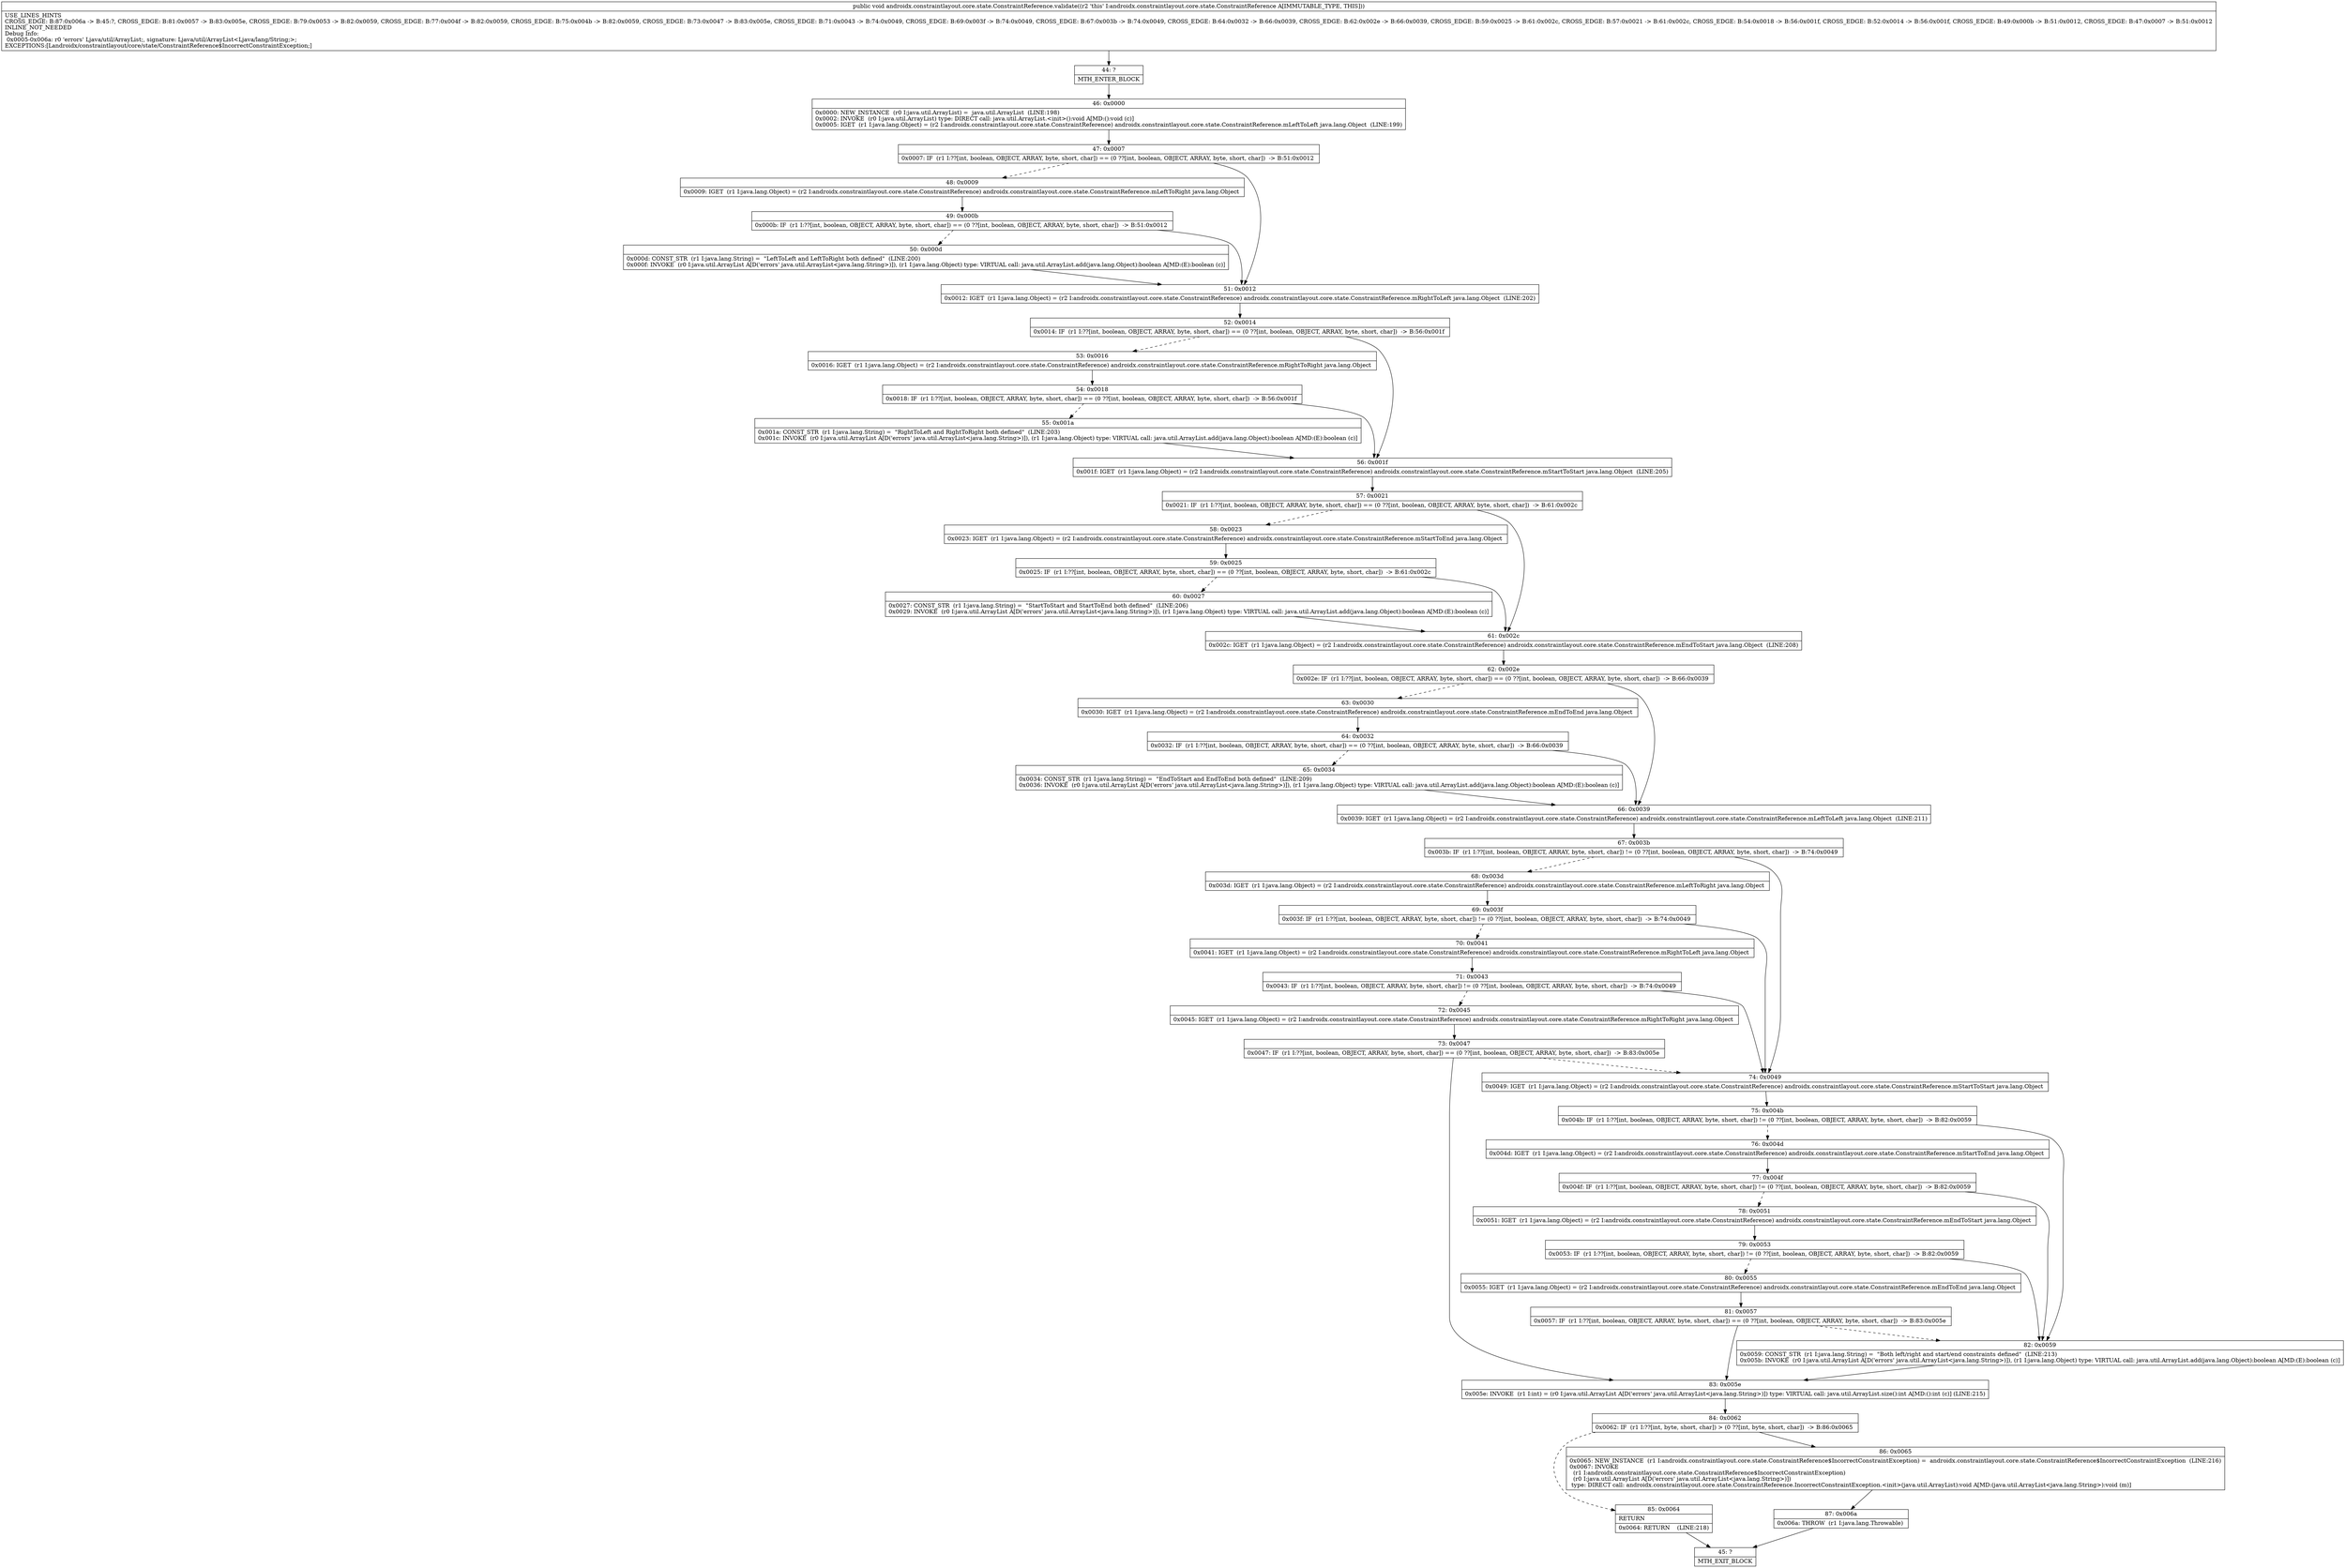 digraph "CFG forandroidx.constraintlayout.core.state.ConstraintReference.validate()V" {
Node_44 [shape=record,label="{44\:\ ?|MTH_ENTER_BLOCK\l}"];
Node_46 [shape=record,label="{46\:\ 0x0000|0x0000: NEW_INSTANCE  (r0 I:java.util.ArrayList) =  java.util.ArrayList  (LINE:198)\l0x0002: INVOKE  (r0 I:java.util.ArrayList) type: DIRECT call: java.util.ArrayList.\<init\>():void A[MD:():void (c)]\l0x0005: IGET  (r1 I:java.lang.Object) = (r2 I:androidx.constraintlayout.core.state.ConstraintReference) androidx.constraintlayout.core.state.ConstraintReference.mLeftToLeft java.lang.Object  (LINE:199)\l}"];
Node_47 [shape=record,label="{47\:\ 0x0007|0x0007: IF  (r1 I:??[int, boolean, OBJECT, ARRAY, byte, short, char]) == (0 ??[int, boolean, OBJECT, ARRAY, byte, short, char])  \-\> B:51:0x0012 \l}"];
Node_48 [shape=record,label="{48\:\ 0x0009|0x0009: IGET  (r1 I:java.lang.Object) = (r2 I:androidx.constraintlayout.core.state.ConstraintReference) androidx.constraintlayout.core.state.ConstraintReference.mLeftToRight java.lang.Object \l}"];
Node_49 [shape=record,label="{49\:\ 0x000b|0x000b: IF  (r1 I:??[int, boolean, OBJECT, ARRAY, byte, short, char]) == (0 ??[int, boolean, OBJECT, ARRAY, byte, short, char])  \-\> B:51:0x0012 \l}"];
Node_50 [shape=record,label="{50\:\ 0x000d|0x000d: CONST_STR  (r1 I:java.lang.String) =  \"LeftToLeft and LeftToRight both defined\"  (LINE:200)\l0x000f: INVOKE  (r0 I:java.util.ArrayList A[D('errors' java.util.ArrayList\<java.lang.String\>)]), (r1 I:java.lang.Object) type: VIRTUAL call: java.util.ArrayList.add(java.lang.Object):boolean A[MD:(E):boolean (c)]\l}"];
Node_51 [shape=record,label="{51\:\ 0x0012|0x0012: IGET  (r1 I:java.lang.Object) = (r2 I:androidx.constraintlayout.core.state.ConstraintReference) androidx.constraintlayout.core.state.ConstraintReference.mRightToLeft java.lang.Object  (LINE:202)\l}"];
Node_52 [shape=record,label="{52\:\ 0x0014|0x0014: IF  (r1 I:??[int, boolean, OBJECT, ARRAY, byte, short, char]) == (0 ??[int, boolean, OBJECT, ARRAY, byte, short, char])  \-\> B:56:0x001f \l}"];
Node_53 [shape=record,label="{53\:\ 0x0016|0x0016: IGET  (r1 I:java.lang.Object) = (r2 I:androidx.constraintlayout.core.state.ConstraintReference) androidx.constraintlayout.core.state.ConstraintReference.mRightToRight java.lang.Object \l}"];
Node_54 [shape=record,label="{54\:\ 0x0018|0x0018: IF  (r1 I:??[int, boolean, OBJECT, ARRAY, byte, short, char]) == (0 ??[int, boolean, OBJECT, ARRAY, byte, short, char])  \-\> B:56:0x001f \l}"];
Node_55 [shape=record,label="{55\:\ 0x001a|0x001a: CONST_STR  (r1 I:java.lang.String) =  \"RightToLeft and RightToRight both defined\"  (LINE:203)\l0x001c: INVOKE  (r0 I:java.util.ArrayList A[D('errors' java.util.ArrayList\<java.lang.String\>)]), (r1 I:java.lang.Object) type: VIRTUAL call: java.util.ArrayList.add(java.lang.Object):boolean A[MD:(E):boolean (c)]\l}"];
Node_56 [shape=record,label="{56\:\ 0x001f|0x001f: IGET  (r1 I:java.lang.Object) = (r2 I:androidx.constraintlayout.core.state.ConstraintReference) androidx.constraintlayout.core.state.ConstraintReference.mStartToStart java.lang.Object  (LINE:205)\l}"];
Node_57 [shape=record,label="{57\:\ 0x0021|0x0021: IF  (r1 I:??[int, boolean, OBJECT, ARRAY, byte, short, char]) == (0 ??[int, boolean, OBJECT, ARRAY, byte, short, char])  \-\> B:61:0x002c \l}"];
Node_58 [shape=record,label="{58\:\ 0x0023|0x0023: IGET  (r1 I:java.lang.Object) = (r2 I:androidx.constraintlayout.core.state.ConstraintReference) androidx.constraintlayout.core.state.ConstraintReference.mStartToEnd java.lang.Object \l}"];
Node_59 [shape=record,label="{59\:\ 0x0025|0x0025: IF  (r1 I:??[int, boolean, OBJECT, ARRAY, byte, short, char]) == (0 ??[int, boolean, OBJECT, ARRAY, byte, short, char])  \-\> B:61:0x002c \l}"];
Node_60 [shape=record,label="{60\:\ 0x0027|0x0027: CONST_STR  (r1 I:java.lang.String) =  \"StartToStart and StartToEnd both defined\"  (LINE:206)\l0x0029: INVOKE  (r0 I:java.util.ArrayList A[D('errors' java.util.ArrayList\<java.lang.String\>)]), (r1 I:java.lang.Object) type: VIRTUAL call: java.util.ArrayList.add(java.lang.Object):boolean A[MD:(E):boolean (c)]\l}"];
Node_61 [shape=record,label="{61\:\ 0x002c|0x002c: IGET  (r1 I:java.lang.Object) = (r2 I:androidx.constraintlayout.core.state.ConstraintReference) androidx.constraintlayout.core.state.ConstraintReference.mEndToStart java.lang.Object  (LINE:208)\l}"];
Node_62 [shape=record,label="{62\:\ 0x002e|0x002e: IF  (r1 I:??[int, boolean, OBJECT, ARRAY, byte, short, char]) == (0 ??[int, boolean, OBJECT, ARRAY, byte, short, char])  \-\> B:66:0x0039 \l}"];
Node_63 [shape=record,label="{63\:\ 0x0030|0x0030: IGET  (r1 I:java.lang.Object) = (r2 I:androidx.constraintlayout.core.state.ConstraintReference) androidx.constraintlayout.core.state.ConstraintReference.mEndToEnd java.lang.Object \l}"];
Node_64 [shape=record,label="{64\:\ 0x0032|0x0032: IF  (r1 I:??[int, boolean, OBJECT, ARRAY, byte, short, char]) == (0 ??[int, boolean, OBJECT, ARRAY, byte, short, char])  \-\> B:66:0x0039 \l}"];
Node_65 [shape=record,label="{65\:\ 0x0034|0x0034: CONST_STR  (r1 I:java.lang.String) =  \"EndToStart and EndToEnd both defined\"  (LINE:209)\l0x0036: INVOKE  (r0 I:java.util.ArrayList A[D('errors' java.util.ArrayList\<java.lang.String\>)]), (r1 I:java.lang.Object) type: VIRTUAL call: java.util.ArrayList.add(java.lang.Object):boolean A[MD:(E):boolean (c)]\l}"];
Node_66 [shape=record,label="{66\:\ 0x0039|0x0039: IGET  (r1 I:java.lang.Object) = (r2 I:androidx.constraintlayout.core.state.ConstraintReference) androidx.constraintlayout.core.state.ConstraintReference.mLeftToLeft java.lang.Object  (LINE:211)\l}"];
Node_67 [shape=record,label="{67\:\ 0x003b|0x003b: IF  (r1 I:??[int, boolean, OBJECT, ARRAY, byte, short, char]) != (0 ??[int, boolean, OBJECT, ARRAY, byte, short, char])  \-\> B:74:0x0049 \l}"];
Node_68 [shape=record,label="{68\:\ 0x003d|0x003d: IGET  (r1 I:java.lang.Object) = (r2 I:androidx.constraintlayout.core.state.ConstraintReference) androidx.constraintlayout.core.state.ConstraintReference.mLeftToRight java.lang.Object \l}"];
Node_69 [shape=record,label="{69\:\ 0x003f|0x003f: IF  (r1 I:??[int, boolean, OBJECT, ARRAY, byte, short, char]) != (0 ??[int, boolean, OBJECT, ARRAY, byte, short, char])  \-\> B:74:0x0049 \l}"];
Node_70 [shape=record,label="{70\:\ 0x0041|0x0041: IGET  (r1 I:java.lang.Object) = (r2 I:androidx.constraintlayout.core.state.ConstraintReference) androidx.constraintlayout.core.state.ConstraintReference.mRightToLeft java.lang.Object \l}"];
Node_71 [shape=record,label="{71\:\ 0x0043|0x0043: IF  (r1 I:??[int, boolean, OBJECT, ARRAY, byte, short, char]) != (0 ??[int, boolean, OBJECT, ARRAY, byte, short, char])  \-\> B:74:0x0049 \l}"];
Node_72 [shape=record,label="{72\:\ 0x0045|0x0045: IGET  (r1 I:java.lang.Object) = (r2 I:androidx.constraintlayout.core.state.ConstraintReference) androidx.constraintlayout.core.state.ConstraintReference.mRightToRight java.lang.Object \l}"];
Node_73 [shape=record,label="{73\:\ 0x0047|0x0047: IF  (r1 I:??[int, boolean, OBJECT, ARRAY, byte, short, char]) == (0 ??[int, boolean, OBJECT, ARRAY, byte, short, char])  \-\> B:83:0x005e \l}"];
Node_83 [shape=record,label="{83\:\ 0x005e|0x005e: INVOKE  (r1 I:int) = (r0 I:java.util.ArrayList A[D('errors' java.util.ArrayList\<java.lang.String\>)]) type: VIRTUAL call: java.util.ArrayList.size():int A[MD:():int (c)] (LINE:215)\l}"];
Node_84 [shape=record,label="{84\:\ 0x0062|0x0062: IF  (r1 I:??[int, byte, short, char]) \> (0 ??[int, byte, short, char])  \-\> B:86:0x0065 \l}"];
Node_85 [shape=record,label="{85\:\ 0x0064|RETURN\l|0x0064: RETURN    (LINE:218)\l}"];
Node_45 [shape=record,label="{45\:\ ?|MTH_EXIT_BLOCK\l}"];
Node_86 [shape=record,label="{86\:\ 0x0065|0x0065: NEW_INSTANCE  (r1 I:androidx.constraintlayout.core.state.ConstraintReference$IncorrectConstraintException) =  androidx.constraintlayout.core.state.ConstraintReference$IncorrectConstraintException  (LINE:216)\l0x0067: INVOKE  \l  (r1 I:androidx.constraintlayout.core.state.ConstraintReference$IncorrectConstraintException)\l  (r0 I:java.util.ArrayList A[D('errors' java.util.ArrayList\<java.lang.String\>)])\l type: DIRECT call: androidx.constraintlayout.core.state.ConstraintReference.IncorrectConstraintException.\<init\>(java.util.ArrayList):void A[MD:(java.util.ArrayList\<java.lang.String\>):void (m)]\l}"];
Node_87 [shape=record,label="{87\:\ 0x006a|0x006a: THROW  (r1 I:java.lang.Throwable) \l}"];
Node_74 [shape=record,label="{74\:\ 0x0049|0x0049: IGET  (r1 I:java.lang.Object) = (r2 I:androidx.constraintlayout.core.state.ConstraintReference) androidx.constraintlayout.core.state.ConstraintReference.mStartToStart java.lang.Object \l}"];
Node_75 [shape=record,label="{75\:\ 0x004b|0x004b: IF  (r1 I:??[int, boolean, OBJECT, ARRAY, byte, short, char]) != (0 ??[int, boolean, OBJECT, ARRAY, byte, short, char])  \-\> B:82:0x0059 \l}"];
Node_76 [shape=record,label="{76\:\ 0x004d|0x004d: IGET  (r1 I:java.lang.Object) = (r2 I:androidx.constraintlayout.core.state.ConstraintReference) androidx.constraintlayout.core.state.ConstraintReference.mStartToEnd java.lang.Object \l}"];
Node_77 [shape=record,label="{77\:\ 0x004f|0x004f: IF  (r1 I:??[int, boolean, OBJECT, ARRAY, byte, short, char]) != (0 ??[int, boolean, OBJECT, ARRAY, byte, short, char])  \-\> B:82:0x0059 \l}"];
Node_78 [shape=record,label="{78\:\ 0x0051|0x0051: IGET  (r1 I:java.lang.Object) = (r2 I:androidx.constraintlayout.core.state.ConstraintReference) androidx.constraintlayout.core.state.ConstraintReference.mEndToStart java.lang.Object \l}"];
Node_79 [shape=record,label="{79\:\ 0x0053|0x0053: IF  (r1 I:??[int, boolean, OBJECT, ARRAY, byte, short, char]) != (0 ??[int, boolean, OBJECT, ARRAY, byte, short, char])  \-\> B:82:0x0059 \l}"];
Node_80 [shape=record,label="{80\:\ 0x0055|0x0055: IGET  (r1 I:java.lang.Object) = (r2 I:androidx.constraintlayout.core.state.ConstraintReference) androidx.constraintlayout.core.state.ConstraintReference.mEndToEnd java.lang.Object \l}"];
Node_81 [shape=record,label="{81\:\ 0x0057|0x0057: IF  (r1 I:??[int, boolean, OBJECT, ARRAY, byte, short, char]) == (0 ??[int, boolean, OBJECT, ARRAY, byte, short, char])  \-\> B:83:0x005e \l}"];
Node_82 [shape=record,label="{82\:\ 0x0059|0x0059: CONST_STR  (r1 I:java.lang.String) =  \"Both left\/right and start\/end constraints defined\"  (LINE:213)\l0x005b: INVOKE  (r0 I:java.util.ArrayList A[D('errors' java.util.ArrayList\<java.lang.String\>)]), (r1 I:java.lang.Object) type: VIRTUAL call: java.util.ArrayList.add(java.lang.Object):boolean A[MD:(E):boolean (c)]\l}"];
MethodNode[shape=record,label="{public void androidx.constraintlayout.core.state.ConstraintReference.validate((r2 'this' I:androidx.constraintlayout.core.state.ConstraintReference A[IMMUTABLE_TYPE, THIS]))  | USE_LINES_HINTS\lCROSS_EDGE: B:87:0x006a \-\> B:45:?, CROSS_EDGE: B:81:0x0057 \-\> B:83:0x005e, CROSS_EDGE: B:79:0x0053 \-\> B:82:0x0059, CROSS_EDGE: B:77:0x004f \-\> B:82:0x0059, CROSS_EDGE: B:75:0x004b \-\> B:82:0x0059, CROSS_EDGE: B:73:0x0047 \-\> B:83:0x005e, CROSS_EDGE: B:71:0x0043 \-\> B:74:0x0049, CROSS_EDGE: B:69:0x003f \-\> B:74:0x0049, CROSS_EDGE: B:67:0x003b \-\> B:74:0x0049, CROSS_EDGE: B:64:0x0032 \-\> B:66:0x0039, CROSS_EDGE: B:62:0x002e \-\> B:66:0x0039, CROSS_EDGE: B:59:0x0025 \-\> B:61:0x002c, CROSS_EDGE: B:57:0x0021 \-\> B:61:0x002c, CROSS_EDGE: B:54:0x0018 \-\> B:56:0x001f, CROSS_EDGE: B:52:0x0014 \-\> B:56:0x001f, CROSS_EDGE: B:49:0x000b \-\> B:51:0x0012, CROSS_EDGE: B:47:0x0007 \-\> B:51:0x0012\lINLINE_NOT_NEEDED\lDebug Info:\l  0x0005\-0x006a: r0 'errors' Ljava\/util\/ArrayList;, signature: Ljava\/util\/ArrayList\<Ljava\/lang\/String;\>;\lEXCEPTIONS:[Landroidx\/constraintlayout\/core\/state\/ConstraintReference$IncorrectConstraintException;]\l}"];
MethodNode -> Node_44;Node_44 -> Node_46;
Node_46 -> Node_47;
Node_47 -> Node_48[style=dashed];
Node_47 -> Node_51;
Node_48 -> Node_49;
Node_49 -> Node_50[style=dashed];
Node_49 -> Node_51;
Node_50 -> Node_51;
Node_51 -> Node_52;
Node_52 -> Node_53[style=dashed];
Node_52 -> Node_56;
Node_53 -> Node_54;
Node_54 -> Node_55[style=dashed];
Node_54 -> Node_56;
Node_55 -> Node_56;
Node_56 -> Node_57;
Node_57 -> Node_58[style=dashed];
Node_57 -> Node_61;
Node_58 -> Node_59;
Node_59 -> Node_60[style=dashed];
Node_59 -> Node_61;
Node_60 -> Node_61;
Node_61 -> Node_62;
Node_62 -> Node_63[style=dashed];
Node_62 -> Node_66;
Node_63 -> Node_64;
Node_64 -> Node_65[style=dashed];
Node_64 -> Node_66;
Node_65 -> Node_66;
Node_66 -> Node_67;
Node_67 -> Node_68[style=dashed];
Node_67 -> Node_74;
Node_68 -> Node_69;
Node_69 -> Node_70[style=dashed];
Node_69 -> Node_74;
Node_70 -> Node_71;
Node_71 -> Node_72[style=dashed];
Node_71 -> Node_74;
Node_72 -> Node_73;
Node_73 -> Node_74[style=dashed];
Node_73 -> Node_83;
Node_83 -> Node_84;
Node_84 -> Node_85[style=dashed];
Node_84 -> Node_86;
Node_85 -> Node_45;
Node_86 -> Node_87;
Node_87 -> Node_45;
Node_74 -> Node_75;
Node_75 -> Node_76[style=dashed];
Node_75 -> Node_82;
Node_76 -> Node_77;
Node_77 -> Node_78[style=dashed];
Node_77 -> Node_82;
Node_78 -> Node_79;
Node_79 -> Node_80[style=dashed];
Node_79 -> Node_82;
Node_80 -> Node_81;
Node_81 -> Node_82[style=dashed];
Node_81 -> Node_83;
Node_82 -> Node_83;
}

